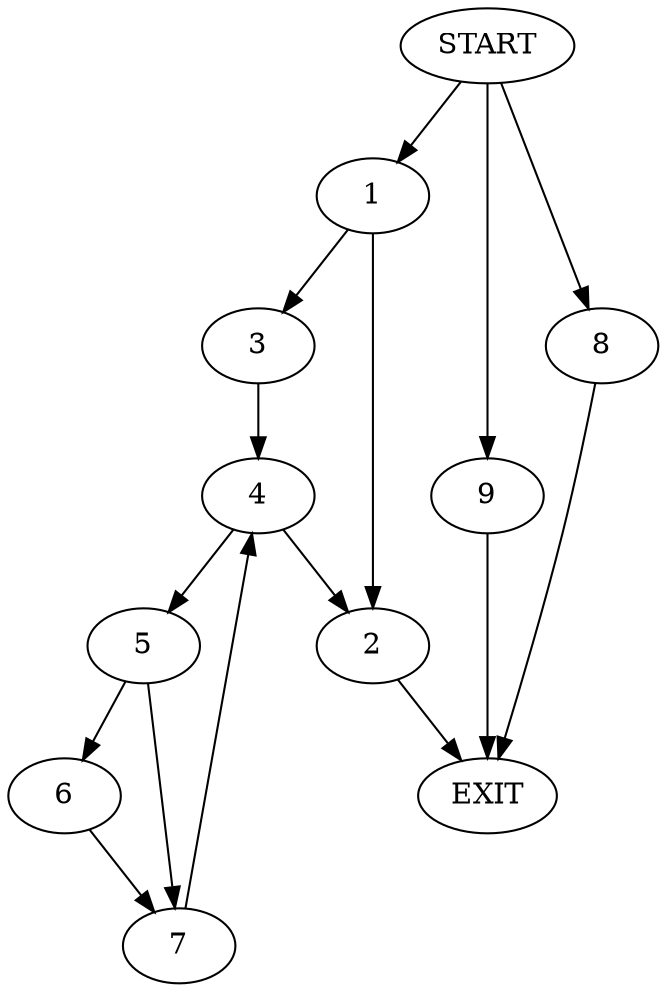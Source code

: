 digraph {
0 [label="START"]
10 [label="EXIT"]
0 -> 1
1 -> 2
1 -> 3
2 -> 10
3 -> 4
4 -> 2
4 -> 5
5 -> 6
5 -> 7
7 -> 4
6 -> 7
0 -> 8
8 -> 10
0 -> 9
9 -> 10
}
